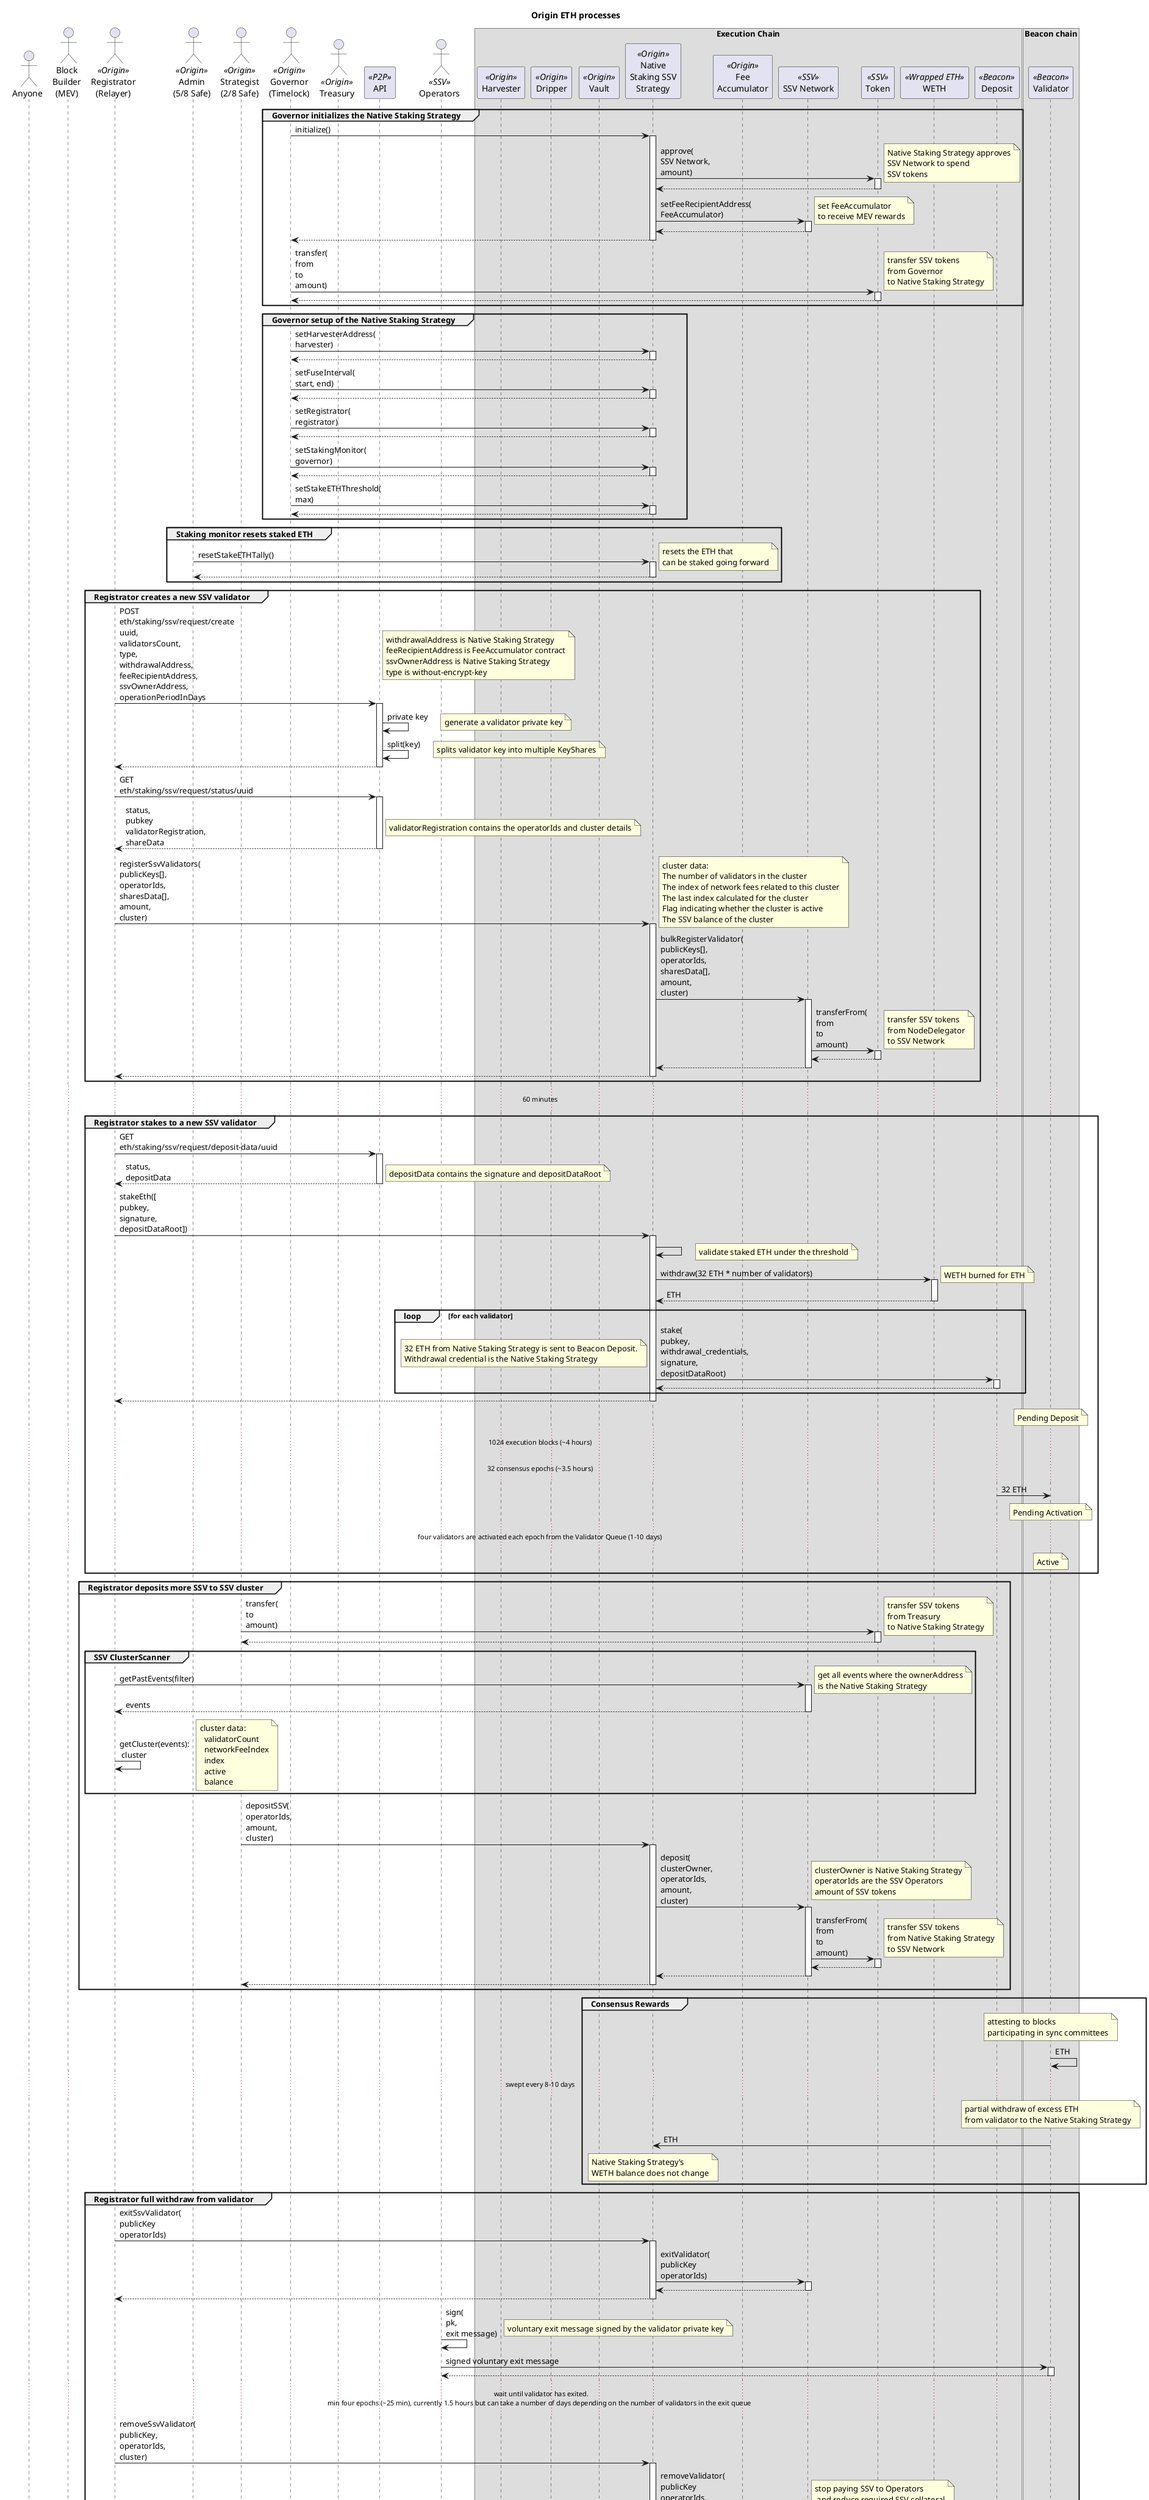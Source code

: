 @startuml

skinparam tabSize 2
hide footbox

title "Origin ETH processes"

actor "Anyone" as sender
actor "Block\nBuilder\n(MEV)" as mev
actor "Registrator\n(Relayer)" as reg <<Origin>>
actor "Admin\n(5/8 Safe)" as admin <<Origin>>
actor "Strategist\n(2/8 Safe)" as strategist <<Origin>>
actor "Governor\n(Timelock)" as gov <<Origin>>
actor "Treasury" as treasury <<Origin>>
participant "API" as api <<P2P>>
actor "Operators" as ssvOp <<SSV>>

box "Execution Chain"
participant "Harvester" as harv <<Origin>>
participant "Dripper" as drip <<Origin>>
participant "Vault" as vault <<Origin>>
participant "Native\nStaking SSV\nStrategy" as nativeStrat <<Origin>>
participant "Fee\nAccumulator" as feeAccum <<Origin>>
participant "SSV Network" as ssvNet <<SSV>>
participant "Token" as ssv <<SSV>>
participant "WETH" as weth <<Wrapped ETH>>
participant "Deposit" as dep <<Beacon>>
end box

box "Beacon chain"
participant "Validator" as val <<Beacon>>
end box

group Governor initializes the Native Staking Strategy

gov -> nativeStrat : initialize()
activate nativeStrat
nativeStrat -> ssv : approve(\nSSV Network,\namount)
activate ssv
note right : Native Staking Strategy approves\nSSV Network to spend\nSSV tokens
return
nativeStrat -> ssvNet : setFeeRecipientAddress(\nFeeAccumulator)
activate ssvNet
note right : set FeeAccumulator\nto receive MEV rewards
return
return

gov -> ssv : transfer(\nfrom\nto\namount)
activate ssv
note right : transfer SSV tokens\nfrom Governor\nto Native Staking Strategy
return

end group

group Governor setup of the Native Staking Strategy

gov -> nativeStrat : setHarvesterAddress(\nharvester)
activate nativeStrat
return

gov -> nativeStrat : setFuseInterval(\nstart, end)
activate nativeStrat
return

gov -> nativeStrat : setRegistrator(\nregistrator)
activate nativeStrat
return

gov -> nativeStrat : setStakingMonitor(\ngovernor)
activate nativeStrat
return

gov -> nativeStrat : setStakeETHThreshold(\nmax)
activate nativeStrat
return

end group

group Staking monitor resets staked ETH

admin -> nativeStrat : resetStakeETHTally()
activate nativeStrat
note right: resets the ETH that\ncan be staked going forward
return

end group

group Registrator creates a new SSV validator

reg -> api: POST\neth/staking/ssv/request/create\nuuid,\nvalidatorsCount,\ntype,\nwithdrawalAddress,\nfeeRecipientAddress,\nssvOwnerAddress,\noperationPeriodInDays
activate api
note right
withdrawalAddress is Native Staking Strategy
feeRecipientAddress is FeeAccumulator contract
ssvOwnerAddress is Native Staking Strategy
type is without-encrypt-key
end note
api -> api: private key
note right : generate a validator private key
api -> api: split(key)
note right : splits validator key into multiple KeyShares
return

reg -> api: GET\neth/staking/ssv/request/status/uuid
activate api
return status,\npubkey\nvalidatorRegistration,\nshareData
note right : validatorRegistration contains the operatorIds and cluster details

reg -> nativeStrat : registerSsvValidators(\npublicKeys[],\noperatorIds,\nsharesData[],\namount,\ncluster)
activate nativeStrat
note right
cluster data:
The number of validators in the cluster
The index of network fees related to this cluster
The last index calculated for the cluster
Flag indicating whether the cluster is active
The SSV balance of the cluster
end note
nativeStrat -> ssvNet : bulkRegisterValidator(\npublicKeys[],\noperatorIds,\nsharesData[],\namount,\ncluster)
activate ssvNet
ssvNet -> ssv : transferFrom(\nfrom\nto\namount)
activate ssv
note right: transfer SSV tokens\nfrom NodeDelegator\nto SSV Network
return
return
return

end group

... 60 minutes ...

group Registrator stakes to a new SSV validator

reg -> api: GET\neth/staking/ssv/request/deposit-data/uuid
activate api
return status,\ndepositData
note right : depositData contains the signature and depositDataRoot

reg -> nativeStrat : stakeEth([\npubkey,\nsignature,\ndepositDataRoot])
activate nativeStrat
nativeStrat -> nativeStrat
note right : validate staked ETH under the threshold
nativeStrat -> weth : withdraw(32 ETH * number of validators)
activate weth
note right : WETH burned for ETH
return ETH

loop for each validator

nativeStrat -> dep : stake(\npubkey,\nwithdrawal_credentials,\nsignature,\ndepositDataRoot)
activate dep
note left
32 ETH from Native Staking Strategy is sent to Beacon Deposit.
Withdrawal credential is the Native Staking Strategy
end note
return
end
return

note over val : Pending Deposit

... 1024 execution blocks (~4 hours) ...
... 32 consensus epochs (~3.5 hours) ...

dep -> val : 32 ETH

note over val : Pending Activation

... four validators are activated each epoch from the Validator Queue (1-10 days) ...

note over val : Active

end group


group Registrator deposits more SSV to SSV cluster

strategist -> ssv : transfer(\nto\namount)
activate ssv
note right : transfer SSV tokens\nfrom Treasury\nto Native Staking Strategy
return

group SSV ClusterScanner
reg -> ssvNet : getPastEvents(filter)
activate ssvNet
note right : get all events where the ownerAddress\nis the Native Staking Strategy
return events

reg -> reg : getCluster(events):\n cluster
note right
cluster data:
  validatorCount
  networkFeeIndex
  index
  active
  balance
end note
end group

strategist -> nativeStrat : depositSSV(\noperatorIds,\namount,\ncluster)
activate nativeStrat
nativeStrat -> ssvNet : deposit(\nclusterOwner,\noperatorIds,\namount,\ncluster)
activate ssvNet
note right
clusterOwner is Native Staking Strategy
operatorIds are the SSV Operators
amount of SSV tokens
end note
ssvNet -> ssv : transferFrom(\nfrom\nto\namount)
activate ssv
note right: transfer SSV tokens\nfrom Native Staking Strategy\nto SSV Network
return
return
return
end group

group Consensus Rewards

note over val
attesting to blocks
participating in sync committees
end note
val -> val : ETH

... swept every 8-10 days ...

note over val : partial withdraw of excess ETH\nfrom validator to the Native Staking Strategy
val -> nativeStrat : ETH

note over nativeStrat : Native Staking Strategy's\nWETH balance does not change

end group

group Registrator full withdraw from validator

reg -> nativeStrat : exitSsvValidator(\npublicKey\noperatorIds)
activate nativeStrat
nativeStrat -> ssvNet : exitValidator(\npublicKey\noperatorIds)
activate ssvNet
return
return

ssvOp -> ssvOp : sign(\npk,\nexit message)
note right : voluntary exit message signed by the validator private key
ssvOp -> val : signed voluntary exit message
activate val
return

... wait until validator has exited.\nmin four epochs (~25 min), currently 1.5 hours but can take a number of days depending on the number of validators in the exit queue ...

reg -> nativeStrat : removeSsvValidator(\npublicKey,\noperatorIds,\ncluster)
activate nativeStrat
nativeStrat -> ssvNet : removeValidator(\npublicKey\noperatorIds,\ncluster)
activate ssvNet
note right : stop paying SSV to Operators\n and reduce required SSV collateral
return
return

... wait for the validator to be swept on the Beacon chain\ncurrent time is every 8.5 days ...

val -> nativeStrat : ETH
note left : transfer staked ETH and rewards\nfrom Beacon Deposit\nto Native Staking Strategy

note over nativeStrat : Native Staking Strategy's\nWETH balance does not change

end group

group Execution Rewards

mev -> feeAccum : ETH
note right : MEV rewards

sender -> nativeStrat : ETH
note right : tx priority fees

note over nativeStrat : Native Staking Strategy's WETH balance\ndoes not change from either

end group

group Registrator does accounting of consensus rewards and validator withdrawals

reg -> nativeStrat : doAccounting()
activate nativeStrat

note over nativeStrat
ETH received since last accounting = current ETH balance - previous consensus rewards
validator withdrawals = ETH received / 32 ETH
end note

nativeStrat -> weth : deposit(\nwithdrawn ETH)
activate weth
note left : convert ETH from full withdrawals to WETH
return

nativeStrat -> weth : transfer(\nvault,\nwithdrawn ETH)
activate weth
note left : transfer withdrawn WETH\nfrom Native Staking Strategy\nto OETH Vault
return

note over nativeStrat
Add remaining ETH to consensus rewards.
ETH from consensus rewards stays in the Native Staking Strategy.
end note

return accounting valid flag

end group

group Harvester collects ETH rewards

sender -> harv : harvestAndTransfer(\nstrategy)
activate harv
harv -> nativeStrat : collectRewardTokens()
activate nativeStrat

nativeStrat -> feeAccum : collect()
activate feeAccum
feeAccum -> nativeStrat : ETH
note right : send all execution rewards in the FeeAccumulator\nto the Native Staking Stragegy
return execution rewards

note over nativeStrat : total rewards = execution rewards + consensus rewards

note over nativeStrat : reset consensus rewards to zero

nativeStrat -> weth : deposit(\ntotal rewards)
activate weth
note left : convert ETH rewards to WETH
return

nativeStrat -> weth : transfer(\nHarvester,\ntotal ETH rewards)
activate weth
note left : transfer rewards as WETH\nfrom Native Staking Strategy\nto Harvester
return

return

harv -> weth : transfer(\nDripper,\nETH rewards)
activate weth
note left : transfer WETH rewards\nfrom Harvester\nto Dripper
return

return

end group

group Collect and rebase

sender -> drip : collectAndRebase()
activate drip

drip -> weth : transfer(\nvault,\nstreamed ETH)
note left : Stream ETH from last collect to now
activate weth
note over drip : Recalculate 7 day drip rate\nbased on WETH balance
return

drip -> vault : rebase()
activate vault
return

return

end group

group Strategist pauses Native Staking Strategy

strategist -> nativeStrat : pause()
activate nativeStrat
return

end group

group Strategist unpauses Native Staking Strategy

strategist -> nativeStrat : manuallyFixAccounting(0, 0, 0)
activate nativeStrat
note right : params _validatorsDelta, _consensusRewardsDelta\nand _ethToVaultAmount all set to zero
nativeStrat -> nativeStrat
note right : unpause
return

end group

@enduml